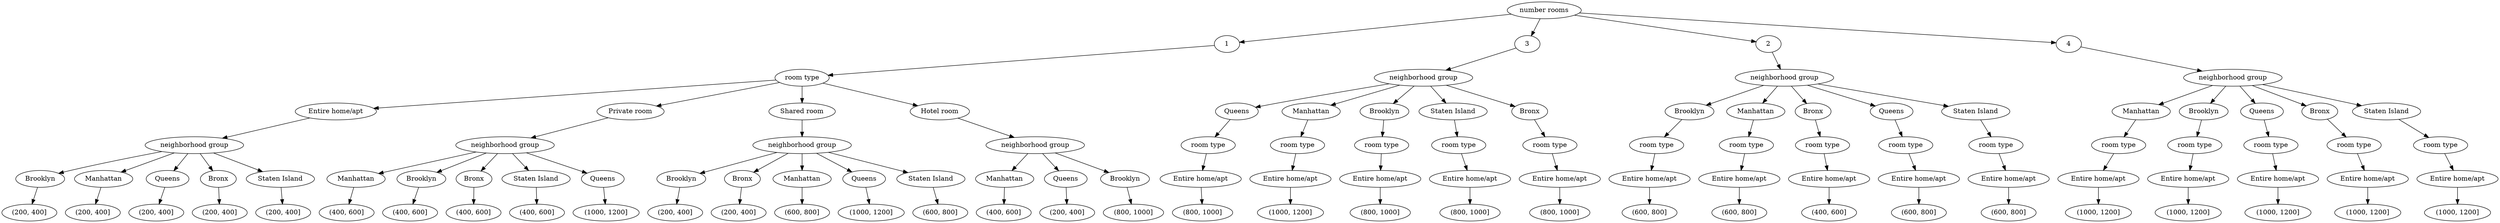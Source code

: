 // Decision Tree
digraph {
	root [label="number rooms"]
	0.4436631960276872 [label=1]
	root -> 0.4436631960276872
	0.8770897048540969 [label="room type"]
	0.4436631960276872 -> 0.8770897048540969
	0.2955226585703318 [label=3]
	root -> 0.2955226585703318
	0.09160423721526623 [label="neighborhood group"]
	0.2955226585703318 -> 0.09160423721526623
	0.5593831294453853 [label=2]
	root -> 0.5593831294453853
	0.3582455742626165 [label="neighborhood group"]
	0.5593831294453853 -> 0.3582455742626165
	0.3665573194749314 [label=4]
	root -> 0.3665573194749314
	0.12300471525924606 [label="neighborhood group"]
	0.3665573194749314 -> 0.12300471525924606
	0.8770897048540969 [label="room type"]
	0.8749735109114214 [label="Entire home/apt"]
	0.8770897048540969 -> 0.8749735109114214
	0.8150859208113242 [label="neighborhood group"]
	0.8749735109114214 -> 0.8150859208113242
	0.33898243699929076 [label="Private room"]
	0.8770897048540969 -> 0.33898243699929076
	0.531151811643955 [label="neighborhood group"]
	0.33898243699929076 -> 0.531151811643955
	0.8098122327484378 [label="Shared room"]
	0.8770897048540969 -> 0.8098122327484378
	0.28097381630122686 [label="neighborhood group"]
	0.8098122327484378 -> 0.28097381630122686
	0.21032032514943166 [label="Hotel room"]
	0.8770897048540969 -> 0.21032032514943166
	0.5775308731873002 [label="neighborhood group"]
	0.21032032514943166 -> 0.5775308731873002
	0.09160423721526623 [label="neighborhood group"]
	0.6497087901136199 [label=Queens]
	0.09160423721526623 -> 0.6497087901136199
	0.3027068323403779 [label="room type"]
	0.6497087901136199 -> 0.3027068323403779
	0.627024107104431 [label=Manhattan]
	0.09160423721526623 -> 0.627024107104431
	0.8213984456535497 [label="room type"]
	0.627024107104431 -> 0.8213984456535497
	0.8565962920236543 [label=Brooklyn]
	0.09160423721526623 -> 0.8565962920236543
	0.8174050642757746 [label="room type"]
	0.8565962920236543 -> 0.8174050642757746
	0.3624949201341373 [label="Staten Island"]
	0.09160423721526623 -> 0.3624949201341373
	0.25781107845615725 [label="room type"]
	0.3624949201341373 -> 0.25781107845615725
	0.9170048698024883 [label=Bronx]
	0.09160423721526623 -> 0.9170048698024883
	0.09795514256805571 [label="room type"]
	0.9170048698024883 -> 0.09795514256805571
	0.3582455742626165 [label="neighborhood group"]
	0.6851842162740982 [label=Brooklyn]
	0.3582455742626165 -> 0.6851842162740982
	0.3106954696281762 [label="room type"]
	0.6851842162740982 -> 0.3106954696281762
	0.6468235301768658 [label=Manhattan]
	0.3582455742626165 -> 0.6468235301768658
	0.14494265311571009 [label="room type"]
	0.6468235301768658 -> 0.14494265311571009
	0.41504472959416105 [label=Bronx]
	0.3582455742626165 -> 0.41504472959416105
	0.735282945701771 [label="room type"]
	0.41504472959416105 -> 0.735282945701771
	0.4392329443184282 [label=Queens]
	0.3582455742626165 -> 0.4392329443184282
	0.9313414049634843 [label="room type"]
	0.4392329443184282 -> 0.9313414049634843
	0.04211197664335031 [label="Staten Island"]
	0.3582455742626165 -> 0.04211197664335031
	0.08615931608701322 [label="room type"]
	0.04211197664335031 -> 0.08615931608701322
	0.12300471525924606 [label="neighborhood group"]
	0.14485470125101962 [label=Manhattan]
	0.12300471525924606 -> 0.14485470125101962
	0.9428872365334711 [label="room type"]
	0.14485470125101962 -> 0.9428872365334711
	0.6535690020506556 [label=Brooklyn]
	0.12300471525924606 -> 0.6535690020506556
	0.8075006705099014 [label="room type"]
	0.6535690020506556 -> 0.8075006705099014
	0.27390565680479395 [label=Queens]
	0.12300471525924606 -> 0.27390565680479395
	0.08678852009066662 [label="room type"]
	0.27390565680479395 -> 0.08678852009066662
	0.5115136105289197 [label=Bronx]
	0.12300471525924606 -> 0.5115136105289197
	0.5979510153237427 [label="room type"]
	0.5115136105289197 -> 0.5979510153237427
	0.8456755687625567 [label="Staten Island"]
	0.12300471525924606 -> 0.8456755687625567
	0.8531857327317279 [label="room type"]
	0.8456755687625567 -> 0.8531857327317279
	0.8150859208113242 [label="neighborhood group"]
	0.18156127171663616 [label=Brooklyn]
	0.8150859208113242 -> 0.18156127171663616
	0.16123869691026016 [label="(200, 400]"]
	0.18156127171663616 -> 0.16123869691026016
	0.009769823131946409 [label=Manhattan]
	0.8150859208113242 -> 0.009769823131946409
	0.6662387245528929 [label="(200, 400]"]
	0.009769823131946409 -> 0.6662387245528929
	0.07124894676403026 [label=Queens]
	0.8150859208113242 -> 0.07124894676403026
	0.7875736494247421 [label="(200, 400]"]
	0.07124894676403026 -> 0.7875736494247421
	0.4041655812027305 [label=Bronx]
	0.8150859208113242 -> 0.4041655812027305
	0.5687157937119108 [label="(200, 400]"]
	0.4041655812027305 -> 0.5687157937119108
	0.05562270207150166 [label="Staten Island"]
	0.8150859208113242 -> 0.05562270207150166
	0.47333459785371235 [label="(200, 400]"]
	0.05562270207150166 -> 0.47333459785371235
	0.531151811643955 [label="neighborhood group"]
	0.6227361122638757 [label=Manhattan]
	0.531151811643955 -> 0.6227361122638757
	0.45170778762072694 [label="(400, 600]"]
	0.6227361122638757 -> 0.45170778762072694
	0.2836080231837279 [label=Brooklyn]
	0.531151811643955 -> 0.2836080231837279
	0.8668485172044773 [label="(400, 600]"]
	0.2836080231837279 -> 0.8668485172044773
	0.24732976405981166 [label=Bronx]
	0.531151811643955 -> 0.24732976405981166
	0.08630192379222401 [label="(400, 600]"]
	0.24732976405981166 -> 0.08630192379222401
	0.15097786581522343 [label="Staten Island"]
	0.531151811643955 -> 0.15097786581522343
	0.6329358011423422 [label="(400, 600]"]
	0.15097786581522343 -> 0.6329358011423422
	0.8828097798916917 [label=Queens]
	0.531151811643955 -> 0.8828097798916917
	0.5179242718110865 [label="(1000, 1200]"]
	0.8828097798916917 -> 0.5179242718110865
	0.28097381630122686 [label="neighborhood group"]
	0.15575845941283406 [label=Brooklyn]
	0.28097381630122686 -> 0.15575845941283406
	0.8912295739407327 [label="(200, 400]"]
	0.15575845941283406 -> 0.8912295739407327
	0.9158607506976938 [label=Bronx]
	0.28097381630122686 -> 0.9158607506976938
	0.2510665102051418 [label="(200, 400]"]
	0.9158607506976938 -> 0.2510665102051418
	0.14726856805911548 [label=Manhattan]
	0.28097381630122686 -> 0.14726856805911548
	0.48683482874252393 [label="(600, 800]"]
	0.14726856805911548 -> 0.48683482874252393
	0.42776025648935334 [label=Queens]
	0.28097381630122686 -> 0.42776025648935334
	0.5473991544269403 [label="(1000, 1200]"]
	0.42776025648935334 -> 0.5473991544269403
	0.8945722090245639 [label="Staten Island"]
	0.28097381630122686 -> 0.8945722090245639
	0.5180362989624585 [label="(600, 800]"]
	0.8945722090245639 -> 0.5180362989624585
	0.5775308731873002 [label="neighborhood group"]
	0.47689583793065626 [label=Manhattan]
	0.5775308731873002 -> 0.47689583793065626
	0.6979776304972385 [label="(400, 600]"]
	0.47689583793065626 -> 0.6979776304972385
	0.019845954970139634 [label=Queens]
	0.5775308731873002 -> 0.019845954970139634
	0.4277291594964173 [label="(200, 400]"]
	0.019845954970139634 -> 0.4277291594964173
	0.8907437133263729 [label=Brooklyn]
	0.5775308731873002 -> 0.8907437133263729
	0.9290612090613136 [label="(800, 1000]"]
	0.8907437133263729 -> 0.9290612090613136
	0.3027068323403779 [label="room type"]
	0.5873395085848474 [label="Entire home/apt"]
	0.3027068323403779 -> 0.5873395085848474
	0.06558437738700007 [label="(800, 1000]"]
	0.5873395085848474 -> 0.06558437738700007
	0.8213984456535497 [label="room type"]
	0.02595144486586365 [label="Entire home/apt"]
	0.8213984456535497 -> 0.02595144486586365
	0.8322049961232401 [label="(1000, 1200]"]
	0.02595144486586365 -> 0.8322049961232401
	0.8174050642757746 [label="room type"]
	0.11556562244964863 [label="Entire home/apt"]
	0.8174050642757746 -> 0.11556562244964863
	0.36569168023571796 [label="(800, 1000]"]
	0.11556562244964863 -> 0.36569168023571796
	0.25781107845615725 [label="room type"]
	0.7725415672503266 [label="Entire home/apt"]
	0.25781107845615725 -> 0.7725415672503266
	0.48591066246687864 [label="(800, 1000]"]
	0.7725415672503266 -> 0.48591066246687864
	0.09795514256805571 [label="room type"]
	0.3006541558931398 [label="Entire home/apt"]
	0.09795514256805571 -> 0.3006541558931398
	0.2645049783419382 [label="(800, 1000]"]
	0.3006541558931398 -> 0.2645049783419382
	0.3106954696281762 [label="room type"]
	0.5383254232999216 [label="Entire home/apt"]
	0.3106954696281762 -> 0.5383254232999216
	0.9722529114579089 [label="(600, 800]"]
	0.5383254232999216 -> 0.9722529114579089
	0.14494265311571009 [label="room type"]
	0.17313953476190247 [label="Entire home/apt"]
	0.14494265311571009 -> 0.17313953476190247
	0.6488480122499433 [label="(600, 800]"]
	0.17313953476190247 -> 0.6488480122499433
	0.735282945701771 [label="room type"]
	0.9527902929158969 [label="Entire home/apt"]
	0.735282945701771 -> 0.9527902929158969
	0.6274789512785031 [label="(400, 600]"]
	0.9527902929158969 -> 0.6274789512785031
	0.9313414049634843 [label="room type"]
	0.4336169443804686 [label="Entire home/apt"]
	0.9313414049634843 -> 0.4336169443804686
	0.5142301123372973 [label="(600, 800]"]
	0.4336169443804686 -> 0.5142301123372973
	0.08615931608701322 [label="room type"]
	0.09958891039764795 [label="Entire home/apt"]
	0.08615931608701322 -> 0.09958891039764795
	0.37086588443493185 [label="(600, 800]"]
	0.09958891039764795 -> 0.37086588443493185
	0.9428872365334711 [label="room type"]
	0.9877903425567417 [label="Entire home/apt"]
	0.9428872365334711 -> 0.9877903425567417
	0.6616098584197979 [label="(1000, 1200]"]
	0.9877903425567417 -> 0.6616098584197979
	0.8075006705099014 [label="room type"]
	0.6433839345416482 [label="Entire home/apt"]
	0.8075006705099014 -> 0.6433839345416482
	0.060176991804614666 [label="(1000, 1200]"]
	0.6433839345416482 -> 0.060176991804614666
	0.08678852009066662 [label="room type"]
	0.1839782010519505 [label="Entire home/apt"]
	0.08678852009066662 -> 0.1839782010519505
	0.7657453417765057 [label="(1000, 1200]"]
	0.1839782010519505 -> 0.7657453417765057
	0.5979510153237427 [label="room type"]
	0.17824504517758188 [label="Entire home/apt"]
	0.5979510153237427 -> 0.17824504517758188
	0.1002363189700135 [label="(1000, 1200]"]
	0.17824504517758188 -> 0.1002363189700135
	0.8531857327317279 [label="room type"]
	0.11961821634907621 [label="Entire home/apt"]
	0.8531857327317279 -> 0.11961821634907621
	0.6005439259369617 [label="(1000, 1200]"]
	0.11961821634907621 -> 0.6005439259369617
}
